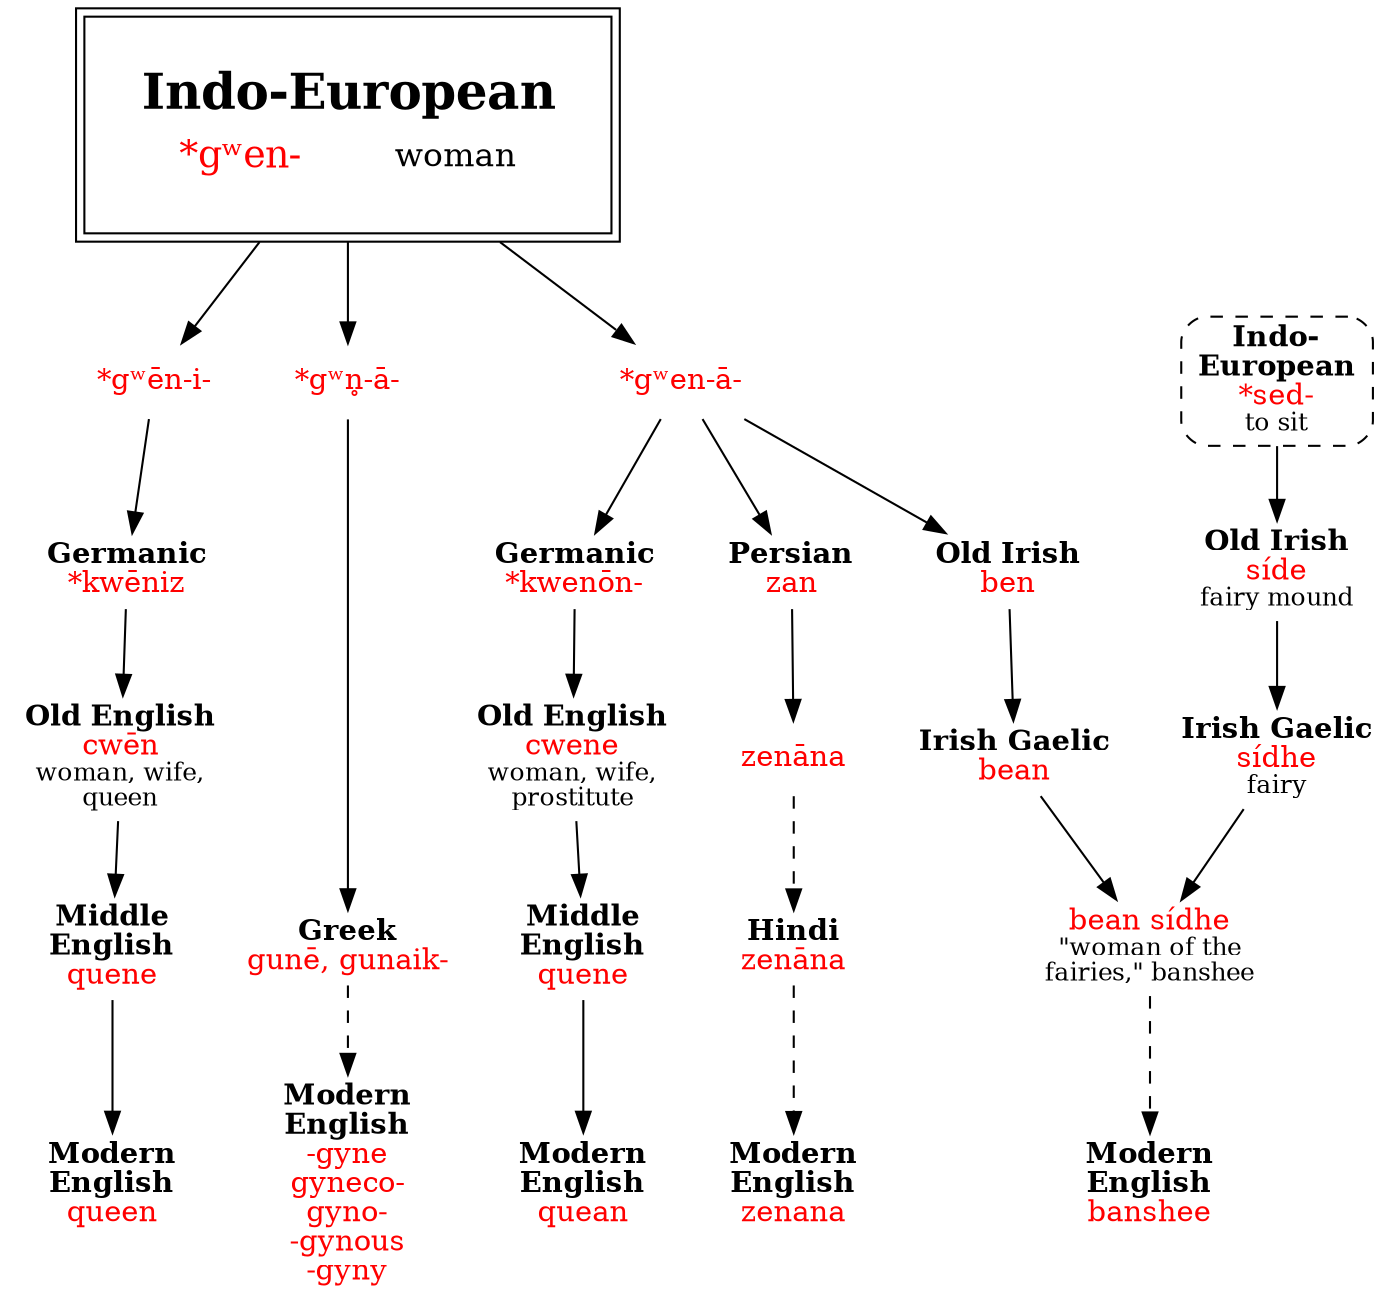 strict digraph {
/* sources: AHD */
node [shape=none]

gwen [label=<<table border="0"><tr><td colspan="2"><font point-size="24"><b>Indo-European</b></font></td></tr><tr><td><font point-size="18" color="red">*gʷen-</font></td><td><font point-size="16">woman</font></td></tr></table>> tooltip="Indo-European \"*gʷen-\" woman" shape=box peripheries=2 margin=.3]

// quean
gwena [label=<<font color="red">*gʷen-ā-</font>>]
kwenonGc [label=<<b>Germanic</b><br/><font color="red">*kwenōn-</font>>]
cweneOE [label=<<b>Old English</b><br/><font color="red">cwene</font><br/><font point-size="12">woman, wife,<br/>prostitute</font>>]
quene1ME [label=<<b>Middle<br/>English</b><br/><font color="red">quene</font>>]
quean [label=<<b>Modern<br/>English</b><br/><font color="red">quean</font>>]
gwen -> gwena -> kwenonGc -> cweneOE -> quene1ME -> quean

// queen
gweni [label=<<font color="red">*gʷēn-i-</font>>]
kwenizGc [label=<<b>Germanic</b><br/><font color="red">*kwēniz</font>>]
cwenOE [label=<<b>Old English</b><br/><font color="red">cwēn</font><br/><font point-size="12">woman, wife,<br/>queen</font>>]
quene2ME [label=<<b>Middle<br/>English</b><br/><font color="red">quene</font>>]
queen [label=<<b>Modern<br/>English</b><br/><font color="red">queen</font>>]
gwen -> gweni -> kwenizGc -> cwenOE -> quene2ME -> queen

// banshee
benOI [label=<<b>Old Irish</b><br/><font color="red">ben</font>>]
beanI [label=<<b>Irish Gaelic</b><br/><font color="red">bean</font>>]
sedIE [label=<<b>Indo-<br/>European</b><br/><font color="red">*sed-</font><br/><font point-size="12">to sit</font>> shape=box style="dashed,rounded" URL="sed-sit.svg"]
sideOI [label=<<b>Old Irish</b><br/><font color="red">síde</font><br/><font point-size="12">fairy mound</font>>]
sidheI [label=<<b>Irish Gaelic</b><br/><font color="red">sídhe</font><br/><font point-size="12">fairy</font>>]
beansidheI [label=<<font color="red">bean sídhe</font><br/><font point-size="12">"woman of the<br/>fairies," banshee</font>>]
banshee [label=<<b>Modern<br/>English</b><br/><font color="red">banshee</font>>]
gwena -> benOI -> beanI
sedIE -> sideOI -> sidheI
{ beanI sidheI } -> beansidheI
beansidheI -> banshee [style=dashed]

// zenana
zanP [label=<<b>Persian</b><br/><font color="red">zan</font>>]
zenanaP [label=<<font color="red">zenāna</font>>]
zenanaH [label=<<b>Hindi</b><br/><font color="red">zenāna</font>>]
zenana [label=<<b>Modern<br/>English</b><br/><font color="red">zenana</font>>]
gwena -> zanP -> zenanaP
zenanaP -> zenanaH -> zenana [style=dashed]

// -gyne, gyneco-, gyno-, -gynous, -gyny
gwna [label=<<font color="red">*gʷn̥-ā-</font>>]
guneGk [label=<<b>Greek</b><br/><font color="red">gunē, gunaik-</font>>]
gyne [label=<<b>Modern<br/>English</b><br/><font color="red">-gyne<br/>gyneco-<br/>gyno-<br/>-gynous<br/>-gyny</font>>]
gwen -> gwna -> guneGk
guneGk -> gyne [style=dashed]

{ rank=sink quean queen banshee zenana gyne }
{ rank=same sedIE gwena gweni gwna }
}